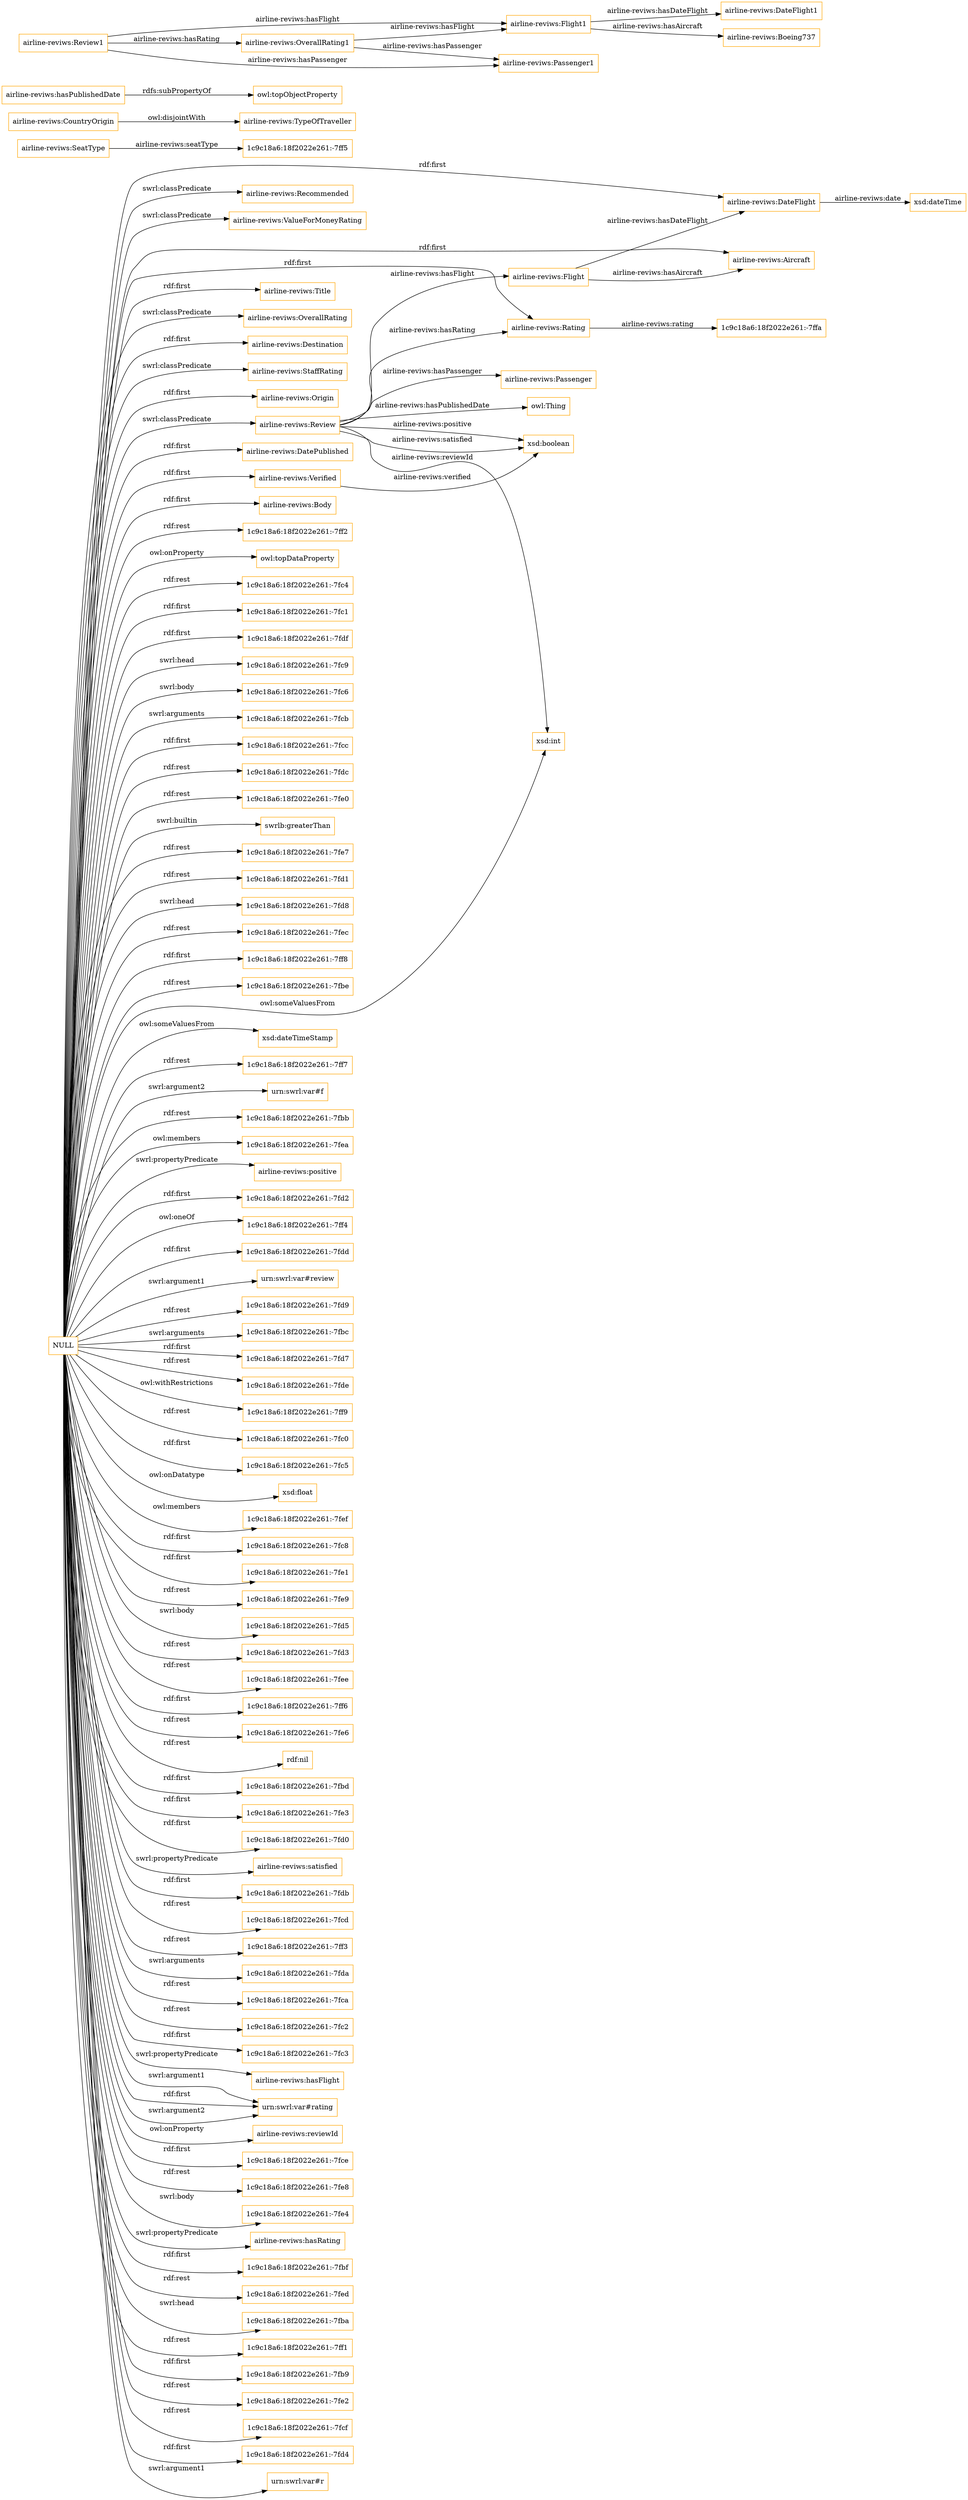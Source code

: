 digraph ar2dtool_diagram { 
rankdir=LR;
size="1501"
node [shape = rectangle, color="orange"]; "airline-reviws:Verified" "airline-reviws:SeatType" "airline-reviws:Recommended" "airline-reviws:Passenger" "airline-reviws:TypeOfTraveller" "airline-reviws:ValueForMoneyRating" "airline-reviws:DateFlight" "airline-reviws:Aircraft" "airline-reviws:Title" "airline-reviws:OverallRating" "airline-reviws:Destination" "airline-reviws:Flight" "airline-reviws:StaffRating" "airline-reviws:CountryOrigin" "airline-reviws:Origin" "airline-reviws:Rating" "airline-reviws:DatePublished" "airline-reviws:Review" "airline-reviws:Body" ; /*classes style*/
	"NULL" -> "1c9c18a6:18f2022e261:-7ff2" [ label = "rdf:rest" ];
	"NULL" -> "owl:topDataProperty" [ label = "owl:onProperty" ];
	"NULL" -> "1c9c18a6:18f2022e261:-7fc4" [ label = "rdf:rest" ];
	"NULL" -> "1c9c18a6:18f2022e261:-7fc1" [ label = "rdf:first" ];
	"NULL" -> "airline-reviws:Recommended" [ label = "swrl:classPredicate" ];
	"NULL" -> "1c9c18a6:18f2022e261:-7fdf" [ label = "rdf:first" ];
	"NULL" -> "1c9c18a6:18f2022e261:-7fc9" [ label = "swrl:head" ];
	"NULL" -> "airline-reviws:Destination" [ label = "rdf:first" ];
	"NULL" -> "1c9c18a6:18f2022e261:-7fc6" [ label = "swrl:body" ];
	"NULL" -> "1c9c18a6:18f2022e261:-7fcb" [ label = "swrl:arguments" ];
	"NULL" -> "1c9c18a6:18f2022e261:-7fcc" [ label = "rdf:first" ];
	"NULL" -> "1c9c18a6:18f2022e261:-7fdc" [ label = "rdf:rest" ];
	"NULL" -> "airline-reviws:Title" [ label = "rdf:first" ];
	"NULL" -> "airline-reviws:Origin" [ label = "rdf:first" ];
	"NULL" -> "airline-reviws:Verified" [ label = "rdf:first" ];
	"NULL" -> "1c9c18a6:18f2022e261:-7fe0" [ label = "rdf:rest" ];
	"NULL" -> "swrlb:greaterThan" [ label = "swrl:builtin" ];
	"NULL" -> "airline-reviws:StaffRating" [ label = "swrl:classPredicate" ];
	"NULL" -> "1c9c18a6:18f2022e261:-7fe7" [ label = "rdf:rest" ];
	"NULL" -> "1c9c18a6:18f2022e261:-7fd1" [ label = "rdf:rest" ];
	"NULL" -> "1c9c18a6:18f2022e261:-7fd8" [ label = "swrl:head" ];
	"NULL" -> "1c9c18a6:18f2022e261:-7fec" [ label = "rdf:rest" ];
	"NULL" -> "1c9c18a6:18f2022e261:-7ff8" [ label = "rdf:first" ];
	"NULL" -> "1c9c18a6:18f2022e261:-7fbe" [ label = "rdf:rest" ];
	"NULL" -> "xsd:int" [ label = "owl:someValuesFrom" ];
	"NULL" -> "xsd:dateTimeStamp" [ label = "owl:someValuesFrom" ];
	"NULL" -> "1c9c18a6:18f2022e261:-7ff7" [ label = "rdf:rest" ];
	"NULL" -> "urn:swrl:var#f" [ label = "swrl:argument2" ];
	"NULL" -> "1c9c18a6:18f2022e261:-7fbb" [ label = "rdf:rest" ];
	"NULL" -> "1c9c18a6:18f2022e261:-7fea" [ label = "owl:members" ];
	"NULL" -> "airline-reviws:Rating" [ label = "rdf:first" ];
	"NULL" -> "airline-reviws:positive" [ label = "swrl:propertyPredicate" ];
	"NULL" -> "1c9c18a6:18f2022e261:-7fd2" [ label = "rdf:first" ];
	"NULL" -> "1c9c18a6:18f2022e261:-7ff4" [ label = "owl:oneOf" ];
	"NULL" -> "airline-reviws:Body" [ label = "rdf:first" ];
	"NULL" -> "1c9c18a6:18f2022e261:-7fdd" [ label = "rdf:first" ];
	"NULL" -> "airline-reviws:DatePublished" [ label = "rdf:first" ];
	"NULL" -> "urn:swrl:var#review" [ label = "swrl:argument1" ];
	"NULL" -> "1c9c18a6:18f2022e261:-7fd9" [ label = "rdf:rest" ];
	"NULL" -> "1c9c18a6:18f2022e261:-7fbc" [ label = "swrl:arguments" ];
	"NULL" -> "airline-reviws:DateFlight" [ label = "rdf:first" ];
	"NULL" -> "1c9c18a6:18f2022e261:-7fd7" [ label = "rdf:first" ];
	"NULL" -> "1c9c18a6:18f2022e261:-7fde" [ label = "rdf:rest" ];
	"NULL" -> "1c9c18a6:18f2022e261:-7ff9" [ label = "owl:withRestrictions" ];
	"NULL" -> "1c9c18a6:18f2022e261:-7fc0" [ label = "rdf:rest" ];
	"NULL" -> "1c9c18a6:18f2022e261:-7fc5" [ label = "rdf:first" ];
	"NULL" -> "xsd:float" [ label = "owl:onDatatype" ];
	"NULL" -> "1c9c18a6:18f2022e261:-7fef" [ label = "owl:members" ];
	"NULL" -> "1c9c18a6:18f2022e261:-7fc8" [ label = "rdf:first" ];
	"NULL" -> "1c9c18a6:18f2022e261:-7fe1" [ label = "rdf:first" ];
	"NULL" -> "airline-reviws:Aircraft" [ label = "rdf:first" ];
	"NULL" -> "1c9c18a6:18f2022e261:-7fe9" [ label = "rdf:rest" ];
	"NULL" -> "1c9c18a6:18f2022e261:-7fd5" [ label = "swrl:body" ];
	"NULL" -> "1c9c18a6:18f2022e261:-7fd3" [ label = "rdf:rest" ];
	"NULL" -> "1c9c18a6:18f2022e261:-7fee" [ label = "rdf:rest" ];
	"NULL" -> "1c9c18a6:18f2022e261:-7ff6" [ label = "rdf:first" ];
	"NULL" -> "1c9c18a6:18f2022e261:-7fe6" [ label = "rdf:rest" ];
	"NULL" -> "rdf:nil" [ label = "rdf:rest" ];
	"NULL" -> "1c9c18a6:18f2022e261:-7fbd" [ label = "rdf:first" ];
	"NULL" -> "1c9c18a6:18f2022e261:-7fe3" [ label = "rdf:first" ];
	"NULL" -> "1c9c18a6:18f2022e261:-7fd0" [ label = "rdf:first" ];
	"NULL" -> "airline-reviws:satisfied" [ label = "swrl:propertyPredicate" ];
	"NULL" -> "1c9c18a6:18f2022e261:-7fdb" [ label = "rdf:first" ];
	"NULL" -> "1c9c18a6:18f2022e261:-7fcd" [ label = "rdf:rest" ];
	"NULL" -> "1c9c18a6:18f2022e261:-7ff3" [ label = "rdf:rest" ];
	"NULL" -> "1c9c18a6:18f2022e261:-7fda" [ label = "swrl:arguments" ];
	"NULL" -> "1c9c18a6:18f2022e261:-7fca" [ label = "rdf:rest" ];
	"NULL" -> "1c9c18a6:18f2022e261:-7fc2" [ label = "rdf:rest" ];
	"NULL" -> "1c9c18a6:18f2022e261:-7fc3" [ label = "rdf:first" ];
	"NULL" -> "airline-reviws:hasFlight" [ label = "swrl:propertyPredicate" ];
	"NULL" -> "urn:swrl:var#rating" [ label = "swrl:argument1" ];
	"NULL" -> "airline-reviws:reviewId" [ label = "owl:onProperty" ];
	"NULL" -> "airline-reviws:ValueForMoneyRating" [ label = "swrl:classPredicate" ];
	"NULL" -> "1c9c18a6:18f2022e261:-7fce" [ label = "rdf:first" ];
	"NULL" -> "1c9c18a6:18f2022e261:-7fe8" [ label = "rdf:rest" ];
	"NULL" -> "1c9c18a6:18f2022e261:-7fe4" [ label = "swrl:body" ];
	"NULL" -> "airline-reviws:hasRating" [ label = "swrl:propertyPredicate" ];
	"NULL" -> "urn:swrl:var#rating" [ label = "rdf:first" ];
	"NULL" -> "airline-reviws:Review" [ label = "swrl:classPredicate" ];
	"NULL" -> "1c9c18a6:18f2022e261:-7fbf" [ label = "rdf:first" ];
	"NULL" -> "1c9c18a6:18f2022e261:-7fed" [ label = "rdf:rest" ];
	"NULL" -> "1c9c18a6:18f2022e261:-7fba" [ label = "swrl:head" ];
	"NULL" -> "1c9c18a6:18f2022e261:-7ff1" [ label = "rdf:rest" ];
	"NULL" -> "1c9c18a6:18f2022e261:-7fb9" [ label = "rdf:first" ];
	"NULL" -> "urn:swrl:var#rating" [ label = "swrl:argument2" ];
	"NULL" -> "1c9c18a6:18f2022e261:-7fe2" [ label = "rdf:rest" ];
	"NULL" -> "airline-reviws:OverallRating" [ label = "swrl:classPredicate" ];
	"NULL" -> "1c9c18a6:18f2022e261:-7fcf" [ label = "rdf:rest" ];
	"NULL" -> "1c9c18a6:18f2022e261:-7fd4" [ label = "rdf:first" ];
	"NULL" -> "urn:swrl:var#r" [ label = "swrl:argument1" ];
	"airline-reviws:hasPublishedDate" -> "owl:topObjectProperty" [ label = "rdfs:subPropertyOf" ];
	"airline-reviws:Flight1" -> "airline-reviws:DateFlight1" [ label = "airline-reviws:hasDateFlight" ];
	"airline-reviws:Flight1" -> "airline-reviws:Boeing737" [ label = "airline-reviws:hasAircraft" ];
	"airline-reviws:CountryOrigin" -> "airline-reviws:TypeOfTraveller" [ label = "owl:disjointWith" ];
	"airline-reviws:OverallRating1" -> "airline-reviws:Passenger1" [ label = "airline-reviws:hasPassenger" ];
	"airline-reviws:OverallRating1" -> "airline-reviws:Flight1" [ label = "airline-reviws:hasFlight" ];
	"airline-reviws:Review1" -> "airline-reviws:OverallRating1" [ label = "airline-reviws:hasRating" ];
	"airline-reviws:Review1" -> "airline-reviws:Passenger1" [ label = "airline-reviws:hasPassenger" ];
	"airline-reviws:Review1" -> "airline-reviws:Flight1" [ label = "airline-reviws:hasFlight" ];
	"airline-reviws:Review" -> "xsd:int" [ label = "airline-reviws:reviewId" ];
	"airline-reviws:Review" -> "airline-reviws:Rating" [ label = "airline-reviws:hasRating" ];
	"airline-reviws:Review" -> "airline-reviws:Passenger" [ label = "airline-reviws:hasPassenger" ];
	"airline-reviws:Flight" -> "airline-reviws:DateFlight" [ label = "airline-reviws:hasDateFlight" ];
	"airline-reviws:Review" -> "xsd:boolean" [ label = "airline-reviws:satisfied" ];
	"airline-reviws:DateFlight" -> "xsd:dateTime" [ label = "airline-reviws:date" ];
	"airline-reviws:Review" -> "airline-reviws:Flight" [ label = "airline-reviws:hasFlight" ];
	"airline-reviws:SeatType" -> "1c9c18a6:18f2022e261:-7ff5" [ label = "airline-reviws:seatType" ];
	"airline-reviws:Review" -> "owl:Thing" [ label = "airline-reviws:hasPublishedDate" ];
	"airline-reviws:Review" -> "xsd:boolean" [ label = "airline-reviws:positive" ];
	"airline-reviws:Verified" -> "xsd:boolean" [ label = "airline-reviws:verified" ];
	"airline-reviws:Flight" -> "airline-reviws:Aircraft" [ label = "airline-reviws:hasAircraft" ];
	"airline-reviws:Rating" -> "1c9c18a6:18f2022e261:-7ffa" [ label = "airline-reviws:rating" ];

}

